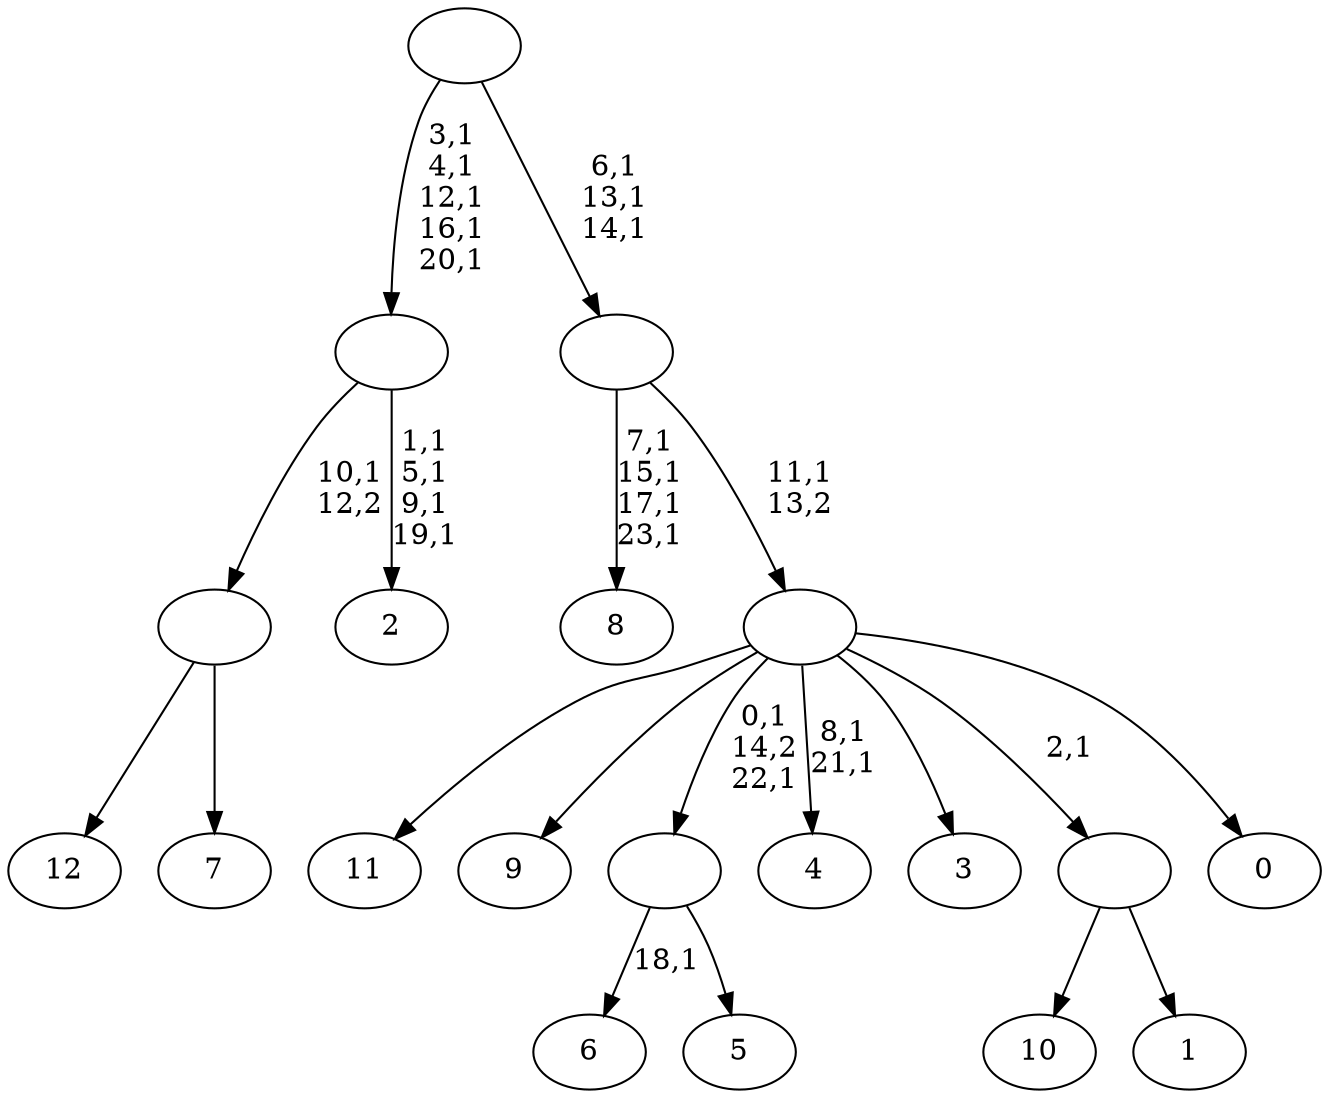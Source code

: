 digraph T {
	37 [label="12"]
	36 [label="11"]
	35 [label="10"]
	34 [label="9"]
	33 [label="8"]
	28 [label="7"]
	27 [label=""]
	26 [label="6"]
	24 [label="5"]
	23 [label=""]
	21 [label="4"]
	18 [label="3"]
	17 [label="2"]
	12 [label=""]
	7 [label="1"]
	6 [label=""]
	5 [label="0"]
	4 [label=""]
	3 [label=""]
	0 [label=""]
	27 -> 37 [label=""]
	27 -> 28 [label=""]
	23 -> 26 [label="18,1"]
	23 -> 24 [label=""]
	12 -> 17 [label="1,1\n5,1\n9,1\n19,1"]
	12 -> 27 [label="10,1\n12,2"]
	6 -> 35 [label=""]
	6 -> 7 [label=""]
	4 -> 21 [label="8,1\n21,1"]
	4 -> 23 [label="0,1\n14,2\n22,1"]
	4 -> 36 [label=""]
	4 -> 34 [label=""]
	4 -> 18 [label=""]
	4 -> 6 [label="2,1"]
	4 -> 5 [label=""]
	3 -> 33 [label="7,1\n15,1\n17,1\n23,1"]
	3 -> 4 [label="11,1\n13,2"]
	0 -> 3 [label="6,1\n13,1\n14,1"]
	0 -> 12 [label="3,1\n4,1\n12,1\n16,1\n20,1"]
}
